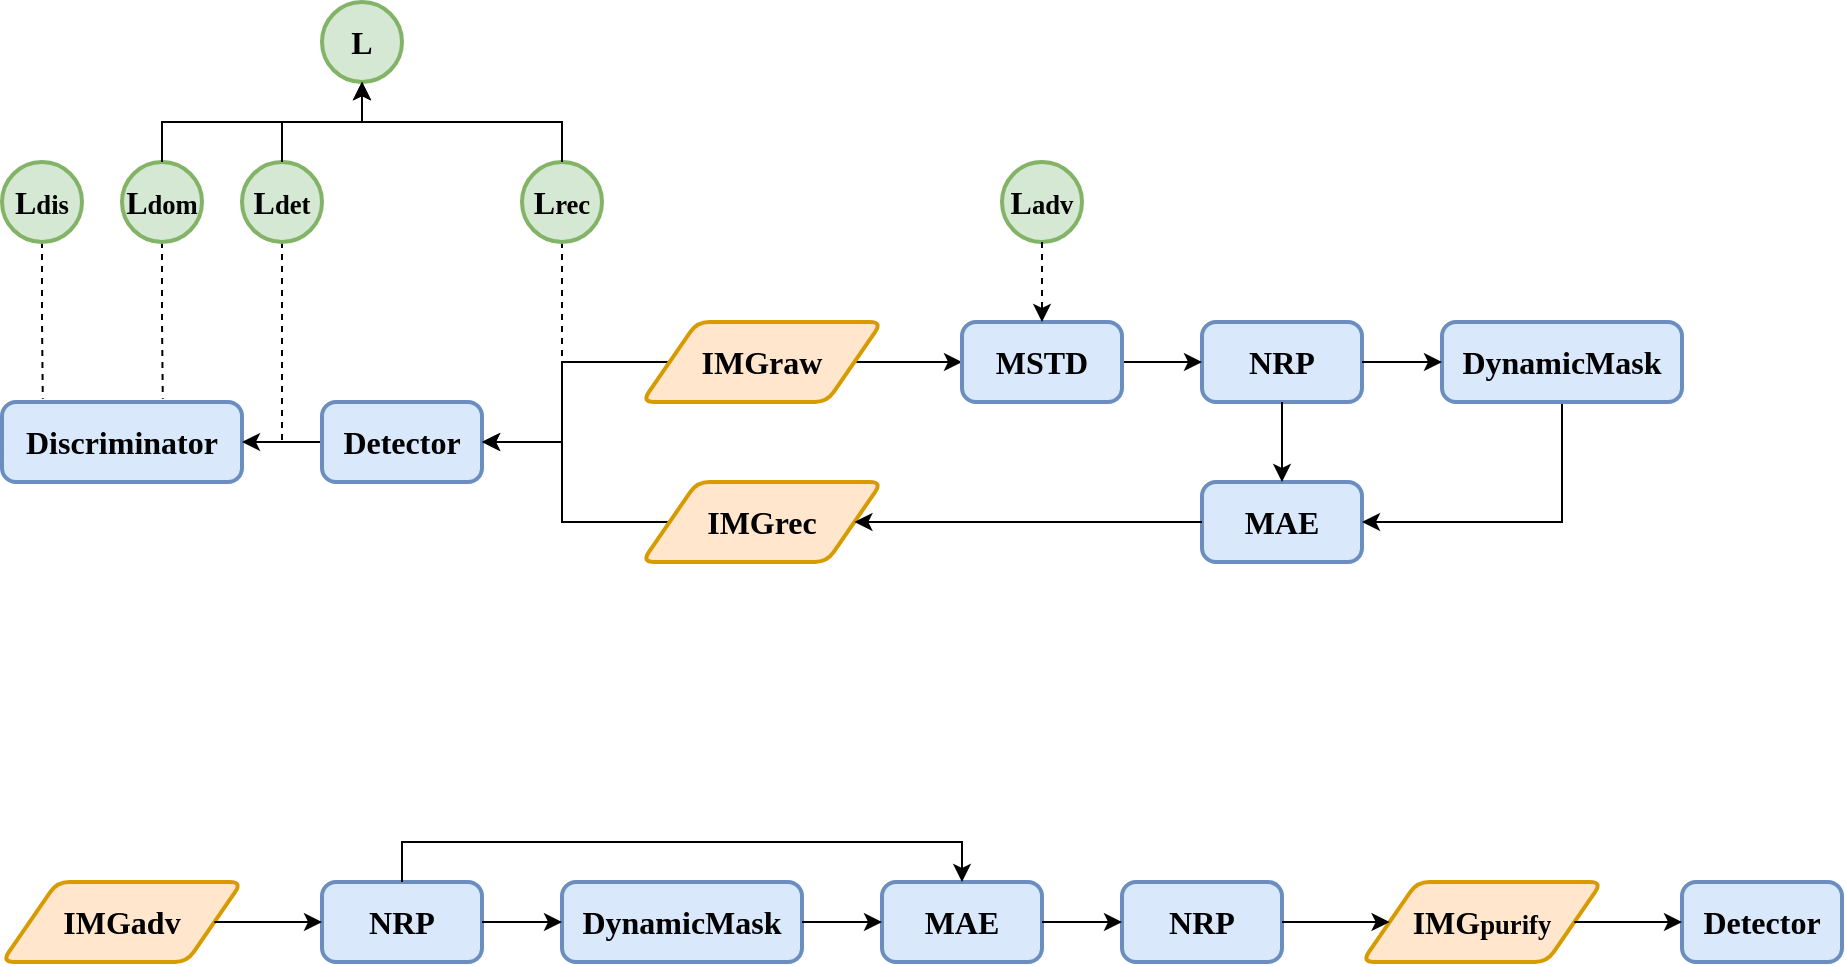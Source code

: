 <mxfile version="18.0.6" type="github">
  <diagram id="JUfm03IPXtEsRL-7KVTj" name="Page-1">
    <mxGraphModel dx="1038" dy="617" grid="1" gridSize="10" guides="1" tooltips="1" connect="1" arrows="1" fold="1" page="1" pageScale="1" pageWidth="2339" pageHeight="3300" math="0" shadow="0">
      <root>
        <mxCell id="0" />
        <mxCell id="1" parent="0" />
        <mxCell id="MZ50J_otFEHrb0MQ2-nP-43" value="" style="group" vertex="1" connectable="0" parent="1">
          <mxGeometry x="240" y="80" width="840" height="280" as="geometry" />
        </mxCell>
        <mxCell id="MZ50J_otFEHrb0MQ2-nP-8" value="&lt;b&gt;Discriminator&lt;/b&gt;" style="rounded=1;whiteSpace=wrap;html=1;absoluteArcSize=1;arcSize=14;strokeWidth=2;fontFamily=Comic Sans MS;fontSize=16;fillColor=#dae8fc;strokeColor=#6c8ebf;" vertex="1" parent="MZ50J_otFEHrb0MQ2-nP-43">
          <mxGeometry y="200" width="120" height="40" as="geometry" />
        </mxCell>
        <mxCell id="MZ50J_otFEHrb0MQ2-nP-33" style="edgeStyle=orthogonalEdgeStyle;rounded=0;orthogonalLoop=1;jettySize=auto;html=1;exitX=0;exitY=0.5;exitDx=0;exitDy=0;entryX=1;entryY=0.5;entryDx=0;entryDy=0;fontFamily=Comic Sans MS;fontSize=16;" edge="1" parent="MZ50J_otFEHrb0MQ2-nP-43" source="MZ50J_otFEHrb0MQ2-nP-13" target="MZ50J_otFEHrb0MQ2-nP-8">
          <mxGeometry relative="1" as="geometry" />
        </mxCell>
        <mxCell id="MZ50J_otFEHrb0MQ2-nP-13" value="&lt;b&gt;Detector&lt;/b&gt;" style="rounded=1;whiteSpace=wrap;html=1;absoluteArcSize=1;arcSize=14;strokeWidth=2;fontFamily=Comic Sans MS;fontSize=16;fillColor=#dae8fc;strokeColor=#6c8ebf;" vertex="1" parent="MZ50J_otFEHrb0MQ2-nP-43">
          <mxGeometry x="160" y="200" width="80" height="40" as="geometry" />
        </mxCell>
        <mxCell id="MZ50J_otFEHrb0MQ2-nP-32" style="edgeStyle=orthogonalEdgeStyle;rounded=0;orthogonalLoop=1;jettySize=auto;html=1;exitX=0.5;exitY=1;exitDx=0;exitDy=0;exitPerimeter=0;fontFamily=Comic Sans MS;fontSize=16;dashed=1;endArrow=none;endFill=0;" edge="1" parent="MZ50J_otFEHrb0MQ2-nP-43" source="MZ50J_otFEHrb0MQ2-nP-23">
          <mxGeometry relative="1" as="geometry">
            <mxPoint x="280" y="180" as="targetPoint" />
          </mxGeometry>
        </mxCell>
        <mxCell id="MZ50J_otFEHrb0MQ2-nP-23" value="&lt;b&gt;L&lt;span style=&quot;font-size: 13.333px;&quot;&gt;rec&lt;/span&gt;&lt;/b&gt;" style="strokeWidth=2;html=1;shape=mxgraph.flowchart.start_2;whiteSpace=wrap;fontFamily=Comic Sans MS;fontSize=16;fillColor=#d5e8d4;strokeColor=#82b366;" vertex="1" parent="MZ50J_otFEHrb0MQ2-nP-43">
          <mxGeometry x="260" y="80" width="40" height="40" as="geometry" />
        </mxCell>
        <mxCell id="MZ50J_otFEHrb0MQ2-nP-37" style="edgeStyle=orthogonalEdgeStyle;rounded=0;orthogonalLoop=1;jettySize=auto;html=1;exitX=0.5;exitY=1;exitDx=0;exitDy=0;exitPerimeter=0;entryX=0.67;entryY=-0.04;entryDx=0;entryDy=0;entryPerimeter=0;dashed=1;fontFamily=Comic Sans MS;fontSize=16;endArrow=none;endFill=0;" edge="1" parent="MZ50J_otFEHrb0MQ2-nP-43" source="MZ50J_otFEHrb0MQ2-nP-24" target="MZ50J_otFEHrb0MQ2-nP-8">
          <mxGeometry relative="1" as="geometry" />
        </mxCell>
        <mxCell id="MZ50J_otFEHrb0MQ2-nP-24" value="&lt;b&gt;L&lt;span style=&quot;font-size: 13.333px;&quot;&gt;dom&lt;br&gt;&lt;/span&gt;&lt;/b&gt;" style="strokeWidth=2;html=1;shape=mxgraph.flowchart.start_2;whiteSpace=wrap;fontFamily=Comic Sans MS;fontSize=16;fillColor=#d5e8d4;strokeColor=#82b366;" vertex="1" parent="MZ50J_otFEHrb0MQ2-nP-43">
          <mxGeometry x="60" y="80" width="40" height="40" as="geometry" />
        </mxCell>
        <mxCell id="MZ50J_otFEHrb0MQ2-nP-38" style="edgeStyle=orthogonalEdgeStyle;rounded=0;orthogonalLoop=1;jettySize=auto;html=1;exitX=0.5;exitY=1;exitDx=0;exitDy=0;exitPerimeter=0;entryX=0.17;entryY=-0.04;entryDx=0;entryDy=0;entryPerimeter=0;dashed=1;fontFamily=Comic Sans MS;fontSize=16;endArrow=none;endFill=0;" edge="1" parent="MZ50J_otFEHrb0MQ2-nP-43" source="MZ50J_otFEHrb0MQ2-nP-25" target="MZ50J_otFEHrb0MQ2-nP-8">
          <mxGeometry relative="1" as="geometry" />
        </mxCell>
        <mxCell id="MZ50J_otFEHrb0MQ2-nP-25" value="&lt;b&gt;L&lt;span style=&quot;font-size: 13.333px;&quot;&gt;dis&lt;br&gt;&lt;/span&gt;&lt;/b&gt;" style="strokeWidth=2;html=1;shape=mxgraph.flowchart.start_2;whiteSpace=wrap;fontFamily=Comic Sans MS;fontSize=16;fillColor=#d5e8d4;strokeColor=#82b366;" vertex="1" parent="MZ50J_otFEHrb0MQ2-nP-43">
          <mxGeometry y="80" width="40" height="40" as="geometry" />
        </mxCell>
        <mxCell id="MZ50J_otFEHrb0MQ2-nP-34" style="edgeStyle=orthogonalEdgeStyle;rounded=0;orthogonalLoop=1;jettySize=auto;html=1;exitX=0.5;exitY=1;exitDx=0;exitDy=0;exitPerimeter=0;fontFamily=Comic Sans MS;fontSize=16;dashed=1;endArrow=none;endFill=0;" edge="1" parent="MZ50J_otFEHrb0MQ2-nP-43" source="MZ50J_otFEHrb0MQ2-nP-26">
          <mxGeometry relative="1" as="geometry">
            <mxPoint x="140" y="220" as="targetPoint" />
          </mxGeometry>
        </mxCell>
        <mxCell id="MZ50J_otFEHrb0MQ2-nP-26" value="&lt;b&gt;L&lt;span style=&quot;font-size: 13.333px;&quot;&gt;det&lt;br&gt;&lt;/span&gt;&lt;/b&gt;" style="strokeWidth=2;html=1;shape=mxgraph.flowchart.start_2;whiteSpace=wrap;fontFamily=Comic Sans MS;fontSize=16;fillColor=#d5e8d4;strokeColor=#82b366;" vertex="1" parent="MZ50J_otFEHrb0MQ2-nP-43">
          <mxGeometry x="120" y="80" width="40" height="40" as="geometry" />
        </mxCell>
        <mxCell id="MZ50J_otFEHrb0MQ2-nP-19" value="&lt;b&gt;L&lt;span style=&quot;font-size: 13.333px;&quot;&gt;adv&lt;/span&gt;&lt;/b&gt;" style="strokeWidth=2;html=1;shape=mxgraph.flowchart.start_2;whiteSpace=wrap;fontFamily=Comic Sans MS;fontSize=16;fillColor=#d5e8d4;strokeColor=#82b366;" vertex="1" parent="MZ50J_otFEHrb0MQ2-nP-43">
          <mxGeometry x="500" y="80" width="40" height="40" as="geometry" />
        </mxCell>
        <mxCell id="MZ50J_otFEHrb0MQ2-nP-3" style="edgeStyle=orthogonalEdgeStyle;rounded=0;orthogonalLoop=1;jettySize=auto;html=1;exitX=1;exitY=0.5;exitDx=0;exitDy=0;entryX=0;entryY=0.5;entryDx=0;entryDy=0;fontFamily=Comic Sans MS;fontSize=16;" edge="1" parent="MZ50J_otFEHrb0MQ2-nP-43" source="MZ50J_otFEHrb0MQ2-nP-1">
          <mxGeometry relative="1" as="geometry">
            <mxPoint x="480" y="180" as="targetPoint" />
          </mxGeometry>
        </mxCell>
        <mxCell id="MZ50J_otFEHrb0MQ2-nP-30" style="edgeStyle=orthogonalEdgeStyle;rounded=0;orthogonalLoop=1;jettySize=auto;html=1;exitX=0;exitY=0.5;exitDx=0;exitDy=0;entryX=1;entryY=0.5;entryDx=0;entryDy=0;fontFamily=Comic Sans MS;fontSize=16;" edge="1" parent="MZ50J_otFEHrb0MQ2-nP-43" source="MZ50J_otFEHrb0MQ2-nP-1" target="MZ50J_otFEHrb0MQ2-nP-13">
          <mxGeometry relative="1" as="geometry" />
        </mxCell>
        <mxCell id="MZ50J_otFEHrb0MQ2-nP-1" value="&lt;b&gt;&lt;font face=&quot;Comic Sans MS&quot; style=&quot;&quot;&gt;&lt;sub style=&quot;&quot;&gt;&lt;span style=&quot;font-size: 16px;&quot;&gt;IMGraw&lt;/span&gt;&lt;/sub&gt;&lt;/font&gt;&lt;/b&gt;" style="shape=parallelogram;html=1;strokeWidth=2;perimeter=parallelogramPerimeter;whiteSpace=wrap;rounded=1;arcSize=12;size=0.23;fillColor=#ffe6cc;strokeColor=#d79b00;" vertex="1" parent="MZ50J_otFEHrb0MQ2-nP-43">
          <mxGeometry x="320" y="160" width="120" height="40" as="geometry" />
        </mxCell>
        <mxCell id="MZ50J_otFEHrb0MQ2-nP-4" value="&lt;b&gt;NRP&lt;/b&gt;" style="rounded=1;whiteSpace=wrap;html=1;absoluteArcSize=1;arcSize=14;strokeWidth=2;fontFamily=Comic Sans MS;fontSize=16;fillColor=#dae8fc;strokeColor=#6c8ebf;" vertex="1" parent="MZ50J_otFEHrb0MQ2-nP-43">
          <mxGeometry x="600" y="160" width="80" height="40" as="geometry" />
        </mxCell>
        <mxCell id="MZ50J_otFEHrb0MQ2-nP-9" style="edgeStyle=orthogonalEdgeStyle;rounded=0;orthogonalLoop=1;jettySize=auto;html=1;exitX=1;exitY=0.5;exitDx=0;exitDy=0;entryX=0;entryY=0.5;entryDx=0;entryDy=0;fontFamily=Comic Sans MS;fontSize=16;" edge="1" parent="MZ50J_otFEHrb0MQ2-nP-43" source="MZ50J_otFEHrb0MQ2-nP-5" target="MZ50J_otFEHrb0MQ2-nP-4">
          <mxGeometry relative="1" as="geometry" />
        </mxCell>
        <mxCell id="MZ50J_otFEHrb0MQ2-nP-5" value="&lt;b&gt;MSTD&lt;/b&gt;" style="rounded=1;whiteSpace=wrap;html=1;absoluteArcSize=1;arcSize=14;strokeWidth=2;fontFamily=Comic Sans MS;fontSize=16;fillColor=#dae8fc;strokeColor=#6c8ebf;" vertex="1" parent="MZ50J_otFEHrb0MQ2-nP-43">
          <mxGeometry x="480" y="160" width="80" height="40" as="geometry" />
        </mxCell>
        <mxCell id="MZ50J_otFEHrb0MQ2-nP-20" style="edgeStyle=orthogonalEdgeStyle;rounded=0;orthogonalLoop=1;jettySize=auto;html=1;exitX=0.5;exitY=1;exitDx=0;exitDy=0;exitPerimeter=0;entryX=0.5;entryY=0;entryDx=0;entryDy=0;fontFamily=Comic Sans MS;fontSize=16;dashed=1;" edge="1" parent="MZ50J_otFEHrb0MQ2-nP-43" source="MZ50J_otFEHrb0MQ2-nP-19" target="MZ50J_otFEHrb0MQ2-nP-5">
          <mxGeometry relative="1" as="geometry" />
        </mxCell>
        <mxCell id="MZ50J_otFEHrb0MQ2-nP-6" value="&lt;b&gt;MAE&lt;/b&gt;" style="rounded=1;whiteSpace=wrap;html=1;absoluteArcSize=1;arcSize=14;strokeWidth=2;fontFamily=Comic Sans MS;fontSize=16;fillColor=#dae8fc;strokeColor=#6c8ebf;" vertex="1" parent="MZ50J_otFEHrb0MQ2-nP-43">
          <mxGeometry x="600" y="240" width="80" height="40" as="geometry" />
        </mxCell>
        <mxCell id="MZ50J_otFEHrb0MQ2-nP-27" style="edgeStyle=orthogonalEdgeStyle;rounded=0;orthogonalLoop=1;jettySize=auto;html=1;exitX=0.5;exitY=1;exitDx=0;exitDy=0;entryX=0.5;entryY=0;entryDx=0;entryDy=0;fontFamily=Comic Sans MS;fontSize=16;" edge="1" parent="MZ50J_otFEHrb0MQ2-nP-43" source="MZ50J_otFEHrb0MQ2-nP-4" target="MZ50J_otFEHrb0MQ2-nP-6">
          <mxGeometry relative="1" as="geometry" />
        </mxCell>
        <mxCell id="MZ50J_otFEHrb0MQ2-nP-28" style="edgeStyle=orthogonalEdgeStyle;rounded=0;orthogonalLoop=1;jettySize=auto;html=1;exitX=0.5;exitY=1;exitDx=0;exitDy=0;entryX=1;entryY=0.5;entryDx=0;entryDy=0;fontFamily=Comic Sans MS;fontSize=16;" edge="1" parent="MZ50J_otFEHrb0MQ2-nP-43" source="MZ50J_otFEHrb0MQ2-nP-7" target="MZ50J_otFEHrb0MQ2-nP-6">
          <mxGeometry relative="1" as="geometry" />
        </mxCell>
        <mxCell id="MZ50J_otFEHrb0MQ2-nP-7" value="&lt;b&gt;DynamicMask&lt;/b&gt;" style="rounded=1;whiteSpace=wrap;html=1;absoluteArcSize=1;arcSize=14;strokeWidth=2;fontFamily=Comic Sans MS;fontSize=16;fillColor=#dae8fc;strokeColor=#6c8ebf;" vertex="1" parent="MZ50J_otFEHrb0MQ2-nP-43">
          <mxGeometry x="720" y="160" width="120" height="40" as="geometry" />
        </mxCell>
        <mxCell id="MZ50J_otFEHrb0MQ2-nP-10" style="edgeStyle=orthogonalEdgeStyle;rounded=0;orthogonalLoop=1;jettySize=auto;html=1;exitX=1;exitY=0.5;exitDx=0;exitDy=0;entryX=0;entryY=0.5;entryDx=0;entryDy=0;fontFamily=Comic Sans MS;fontSize=16;" edge="1" parent="MZ50J_otFEHrb0MQ2-nP-43" source="MZ50J_otFEHrb0MQ2-nP-4" target="MZ50J_otFEHrb0MQ2-nP-7">
          <mxGeometry relative="1" as="geometry" />
        </mxCell>
        <mxCell id="MZ50J_otFEHrb0MQ2-nP-31" style="edgeStyle=orthogonalEdgeStyle;rounded=0;orthogonalLoop=1;jettySize=auto;html=1;exitX=0;exitY=0.5;exitDx=0;exitDy=0;entryX=1;entryY=0.5;entryDx=0;entryDy=0;fontFamily=Comic Sans MS;fontSize=16;" edge="1" parent="MZ50J_otFEHrb0MQ2-nP-43" source="MZ50J_otFEHrb0MQ2-nP-14" target="MZ50J_otFEHrb0MQ2-nP-13">
          <mxGeometry relative="1" as="geometry" />
        </mxCell>
        <mxCell id="MZ50J_otFEHrb0MQ2-nP-14" value="&lt;b&gt;&lt;font face=&quot;Comic Sans MS&quot; style=&quot;&quot;&gt;&lt;sub style=&quot;&quot;&gt;&lt;span style=&quot;font-size: 16px;&quot;&gt;IMGrec&lt;/span&gt;&lt;/sub&gt;&lt;/font&gt;&lt;/b&gt;" style="shape=parallelogram;html=1;strokeWidth=2;perimeter=parallelogramPerimeter;whiteSpace=wrap;rounded=1;arcSize=12;size=0.23;fillColor=#ffe6cc;strokeColor=#d79b00;" vertex="1" parent="MZ50J_otFEHrb0MQ2-nP-43">
          <mxGeometry x="320" y="240" width="120" height="40" as="geometry" />
        </mxCell>
        <mxCell id="MZ50J_otFEHrb0MQ2-nP-29" style="edgeStyle=orthogonalEdgeStyle;rounded=0;orthogonalLoop=1;jettySize=auto;html=1;exitX=0;exitY=0.5;exitDx=0;exitDy=0;fontFamily=Comic Sans MS;fontSize=16;" edge="1" parent="MZ50J_otFEHrb0MQ2-nP-43" source="MZ50J_otFEHrb0MQ2-nP-6" target="MZ50J_otFEHrb0MQ2-nP-14">
          <mxGeometry relative="1" as="geometry" />
        </mxCell>
        <mxCell id="MZ50J_otFEHrb0MQ2-nP-39" value="&lt;b&gt;L&lt;span style=&quot;font-size: 13.333px;&quot;&gt;&lt;br&gt;&lt;/span&gt;&lt;/b&gt;" style="strokeWidth=2;html=1;shape=mxgraph.flowchart.start_2;whiteSpace=wrap;fontFamily=Comic Sans MS;fontSize=16;fillColor=#d5e8d4;strokeColor=#82b366;" vertex="1" parent="MZ50J_otFEHrb0MQ2-nP-43">
          <mxGeometry x="160" width="40" height="40" as="geometry" />
        </mxCell>
        <mxCell id="MZ50J_otFEHrb0MQ2-nP-42" style="edgeStyle=orthogonalEdgeStyle;rounded=0;orthogonalLoop=1;jettySize=auto;html=1;exitX=0.5;exitY=0;exitDx=0;exitDy=0;exitPerimeter=0;entryX=0.5;entryY=1;entryDx=0;entryDy=0;entryPerimeter=0;fontFamily=Comic Sans MS;fontSize=16;endArrow=classic;endFill=1;" edge="1" parent="MZ50J_otFEHrb0MQ2-nP-43" source="MZ50J_otFEHrb0MQ2-nP-23" target="MZ50J_otFEHrb0MQ2-nP-39">
          <mxGeometry relative="1" as="geometry" />
        </mxCell>
        <mxCell id="MZ50J_otFEHrb0MQ2-nP-40" style="edgeStyle=orthogonalEdgeStyle;rounded=0;orthogonalLoop=1;jettySize=auto;html=1;exitX=0.5;exitY=0;exitDx=0;exitDy=0;exitPerimeter=0;entryX=0.5;entryY=1;entryDx=0;entryDy=0;entryPerimeter=0;fontFamily=Comic Sans MS;fontSize=16;endArrow=classic;endFill=1;" edge="1" parent="MZ50J_otFEHrb0MQ2-nP-43" source="MZ50J_otFEHrb0MQ2-nP-24" target="MZ50J_otFEHrb0MQ2-nP-39">
          <mxGeometry relative="1" as="geometry" />
        </mxCell>
        <mxCell id="MZ50J_otFEHrb0MQ2-nP-41" style="edgeStyle=orthogonalEdgeStyle;rounded=0;orthogonalLoop=1;jettySize=auto;html=1;exitX=0.5;exitY=0;exitDx=0;exitDy=0;exitPerimeter=0;entryX=0.5;entryY=1;entryDx=0;entryDy=0;entryPerimeter=0;fontFamily=Comic Sans MS;fontSize=16;endArrow=classic;endFill=1;" edge="1" parent="MZ50J_otFEHrb0MQ2-nP-43" source="MZ50J_otFEHrb0MQ2-nP-26" target="MZ50J_otFEHrb0MQ2-nP-39">
          <mxGeometry relative="1" as="geometry" />
        </mxCell>
        <mxCell id="MZ50J_otFEHrb0MQ2-nP-64" value="" style="group" vertex="1" connectable="0" parent="1">
          <mxGeometry x="240" y="520" width="920" height="40" as="geometry" />
        </mxCell>
        <mxCell id="MZ50J_otFEHrb0MQ2-nP-44" value="&lt;b&gt;&lt;font face=&quot;Comic Sans MS&quot; style=&quot;&quot;&gt;&lt;sub style=&quot;&quot;&gt;&lt;span style=&quot;font-size: 16px;&quot;&gt;IMGadv&lt;/span&gt;&lt;/sub&gt;&lt;/font&gt;&lt;/b&gt;" style="shape=parallelogram;html=1;strokeWidth=2;perimeter=parallelogramPerimeter;whiteSpace=wrap;rounded=1;arcSize=12;size=0.23;fillColor=#ffe6cc;strokeColor=#d79b00;" vertex="1" parent="MZ50J_otFEHrb0MQ2-nP-64">
          <mxGeometry width="120" height="40" as="geometry" />
        </mxCell>
        <mxCell id="MZ50J_otFEHrb0MQ2-nP-45" value="&lt;b&gt;NRP&lt;/b&gt;" style="rounded=1;whiteSpace=wrap;html=1;absoluteArcSize=1;arcSize=14;strokeWidth=2;fontFamily=Comic Sans MS;fontSize=16;fillColor=#dae8fc;strokeColor=#6c8ebf;" vertex="1" parent="MZ50J_otFEHrb0MQ2-nP-64">
          <mxGeometry x="160" width="80" height="40" as="geometry" />
        </mxCell>
        <mxCell id="MZ50J_otFEHrb0MQ2-nP-49" style="edgeStyle=orthogonalEdgeStyle;rounded=0;orthogonalLoop=1;jettySize=auto;html=1;exitX=1;exitY=0.5;exitDx=0;exitDy=0;entryX=0;entryY=0.5;entryDx=0;entryDy=0;fontFamily=Comic Sans MS;fontSize=16;endArrow=classic;endFill=1;" edge="1" parent="MZ50J_otFEHrb0MQ2-nP-64" source="MZ50J_otFEHrb0MQ2-nP-44" target="MZ50J_otFEHrb0MQ2-nP-45">
          <mxGeometry relative="1" as="geometry" />
        </mxCell>
        <mxCell id="MZ50J_otFEHrb0MQ2-nP-46" value="&lt;b&gt;DynamicMask&lt;/b&gt;" style="rounded=1;whiteSpace=wrap;html=1;absoluteArcSize=1;arcSize=14;strokeWidth=2;fontFamily=Comic Sans MS;fontSize=16;fillColor=#dae8fc;strokeColor=#6c8ebf;" vertex="1" parent="MZ50J_otFEHrb0MQ2-nP-64">
          <mxGeometry x="280" width="120" height="40" as="geometry" />
        </mxCell>
        <mxCell id="MZ50J_otFEHrb0MQ2-nP-52" style="edgeStyle=orthogonalEdgeStyle;rounded=0;orthogonalLoop=1;jettySize=auto;html=1;exitX=1;exitY=0.5;exitDx=0;exitDy=0;entryX=0;entryY=0.5;entryDx=0;entryDy=0;fontFamily=Comic Sans MS;fontSize=16;endArrow=classic;endFill=1;" edge="1" parent="MZ50J_otFEHrb0MQ2-nP-64" source="MZ50J_otFEHrb0MQ2-nP-45" target="MZ50J_otFEHrb0MQ2-nP-46">
          <mxGeometry relative="1" as="geometry" />
        </mxCell>
        <mxCell id="MZ50J_otFEHrb0MQ2-nP-47" value="&lt;b&gt;MAE&lt;/b&gt;" style="rounded=1;whiteSpace=wrap;html=1;absoluteArcSize=1;arcSize=14;strokeWidth=2;fontFamily=Comic Sans MS;fontSize=16;fillColor=#dae8fc;strokeColor=#6c8ebf;" vertex="1" parent="MZ50J_otFEHrb0MQ2-nP-64">
          <mxGeometry x="440" width="80" height="40" as="geometry" />
        </mxCell>
        <mxCell id="MZ50J_otFEHrb0MQ2-nP-63" style="edgeStyle=orthogonalEdgeStyle;rounded=0;orthogonalLoop=1;jettySize=auto;html=1;exitX=0.5;exitY=0;exitDx=0;exitDy=0;entryX=0.5;entryY=0;entryDx=0;entryDy=0;fontFamily=Comic Sans MS;fontSize=16;endArrow=classic;endFill=1;" edge="1" parent="MZ50J_otFEHrb0MQ2-nP-64" source="MZ50J_otFEHrb0MQ2-nP-45" target="MZ50J_otFEHrb0MQ2-nP-47">
          <mxGeometry relative="1" as="geometry" />
        </mxCell>
        <mxCell id="MZ50J_otFEHrb0MQ2-nP-59" style="edgeStyle=orthogonalEdgeStyle;rounded=0;orthogonalLoop=1;jettySize=auto;html=1;exitX=1;exitY=0.5;exitDx=0;exitDy=0;entryX=0;entryY=0.5;entryDx=0;entryDy=0;fontFamily=Comic Sans MS;fontSize=16;endArrow=classic;endFill=1;" edge="1" parent="MZ50J_otFEHrb0MQ2-nP-64" source="MZ50J_otFEHrb0MQ2-nP-46" target="MZ50J_otFEHrb0MQ2-nP-47">
          <mxGeometry relative="1" as="geometry" />
        </mxCell>
        <mxCell id="MZ50J_otFEHrb0MQ2-nP-50" value="&lt;b&gt;NRP&lt;/b&gt;" style="rounded=1;whiteSpace=wrap;html=1;absoluteArcSize=1;arcSize=14;strokeWidth=2;fontFamily=Comic Sans MS;fontSize=16;fillColor=#dae8fc;strokeColor=#6c8ebf;" vertex="1" parent="MZ50J_otFEHrb0MQ2-nP-64">
          <mxGeometry x="560" width="80" height="40" as="geometry" />
        </mxCell>
        <mxCell id="MZ50J_otFEHrb0MQ2-nP-60" style="edgeStyle=orthogonalEdgeStyle;rounded=0;orthogonalLoop=1;jettySize=auto;html=1;exitX=1;exitY=0.5;exitDx=0;exitDy=0;entryX=0;entryY=0.5;entryDx=0;entryDy=0;fontFamily=Comic Sans MS;fontSize=16;endArrow=classic;endFill=1;" edge="1" parent="MZ50J_otFEHrb0MQ2-nP-64" source="MZ50J_otFEHrb0MQ2-nP-47" target="MZ50J_otFEHrb0MQ2-nP-50">
          <mxGeometry relative="1" as="geometry" />
        </mxCell>
        <mxCell id="MZ50J_otFEHrb0MQ2-nP-51" value="&lt;b&gt;&lt;font face=&quot;Comic Sans MS&quot; style=&quot;font-size: 16px;&quot;&gt;IMG&lt;/font&gt;&lt;font face=&quot;Comic Sans MS&quot; style=&quot;font-size: 13.333px;&quot;&gt;purify&lt;/font&gt;&lt;/b&gt;" style="shape=parallelogram;html=1;strokeWidth=2;perimeter=parallelogramPerimeter;whiteSpace=wrap;rounded=1;arcSize=12;size=0.23;fillColor=#ffe6cc;strokeColor=#d79b00;" vertex="1" parent="MZ50J_otFEHrb0MQ2-nP-64">
          <mxGeometry x="680" width="120" height="40" as="geometry" />
        </mxCell>
        <mxCell id="MZ50J_otFEHrb0MQ2-nP-61" style="edgeStyle=orthogonalEdgeStyle;rounded=0;orthogonalLoop=1;jettySize=auto;html=1;exitX=1;exitY=0.5;exitDx=0;exitDy=0;entryX=0;entryY=0.5;entryDx=0;entryDy=0;fontFamily=Comic Sans MS;fontSize=16;endArrow=classic;endFill=1;" edge="1" parent="MZ50J_otFEHrb0MQ2-nP-64" source="MZ50J_otFEHrb0MQ2-nP-50" target="MZ50J_otFEHrb0MQ2-nP-51">
          <mxGeometry relative="1" as="geometry" />
        </mxCell>
        <mxCell id="MZ50J_otFEHrb0MQ2-nP-58" value="&lt;b&gt;Detector&lt;/b&gt;" style="rounded=1;whiteSpace=wrap;html=1;absoluteArcSize=1;arcSize=14;strokeWidth=2;fontFamily=Comic Sans MS;fontSize=16;fillColor=#dae8fc;strokeColor=#6c8ebf;" vertex="1" parent="MZ50J_otFEHrb0MQ2-nP-64">
          <mxGeometry x="840" width="80" height="40" as="geometry" />
        </mxCell>
        <mxCell id="MZ50J_otFEHrb0MQ2-nP-62" style="edgeStyle=orthogonalEdgeStyle;rounded=0;orthogonalLoop=1;jettySize=auto;html=1;exitX=1;exitY=0.5;exitDx=0;exitDy=0;entryX=0;entryY=0.5;entryDx=0;entryDy=0;fontFamily=Comic Sans MS;fontSize=16;endArrow=classic;endFill=1;" edge="1" parent="MZ50J_otFEHrb0MQ2-nP-64" source="MZ50J_otFEHrb0MQ2-nP-51" target="MZ50J_otFEHrb0MQ2-nP-58">
          <mxGeometry relative="1" as="geometry" />
        </mxCell>
      </root>
    </mxGraphModel>
  </diagram>
</mxfile>
